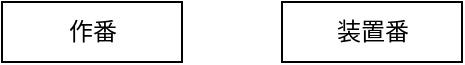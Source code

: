 <mxfile version="12.9.14" type="github">
  <diagram id="prtHgNgQTEPvFCAcTncT" name="Page-1">
    <mxGraphModel dx="655" dy="455" grid="1" gridSize="10" guides="1" tooltips="1" connect="1" arrows="1" fold="1" page="1" pageScale="1" pageWidth="827" pageHeight="1169" math="0" shadow="0">
      <root>
        <mxCell id="0" />
        <mxCell id="1" parent="0" />
        <mxCell id="tLjQbEDF_2GpMN_9WCz0-1" value="作番" style="html=1;" vertex="1" parent="1">
          <mxGeometry x="110" y="680" width="90" height="30" as="geometry" />
        </mxCell>
        <mxCell id="tLjQbEDF_2GpMN_9WCz0-2" value="装置番" style="html=1;" vertex="1" parent="1">
          <mxGeometry x="250" y="680" width="90" height="30" as="geometry" />
        </mxCell>
      </root>
    </mxGraphModel>
  </diagram>
</mxfile>
